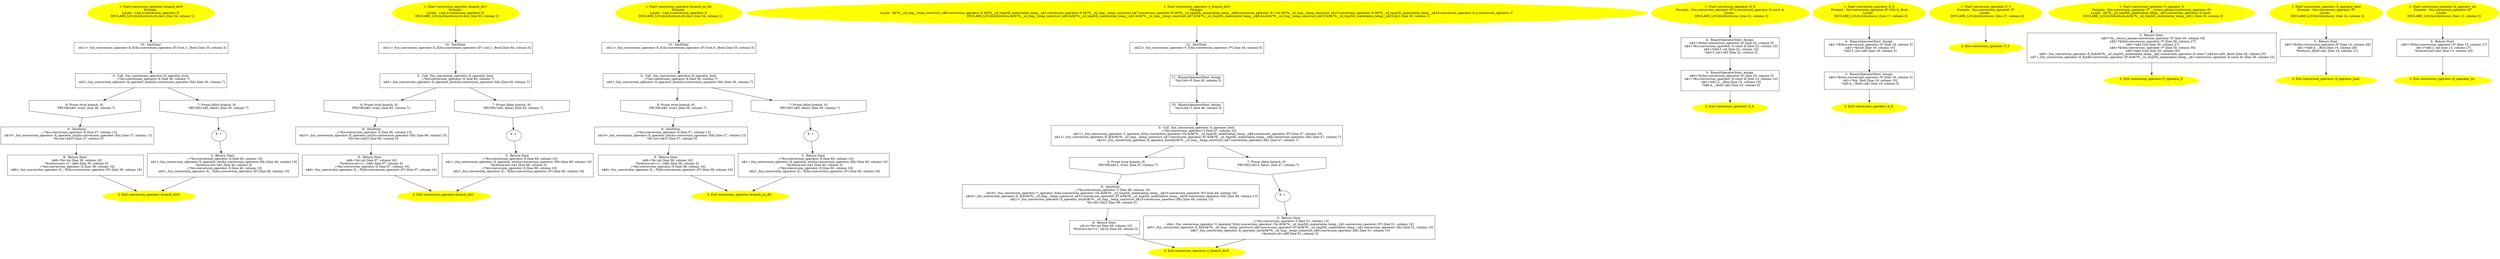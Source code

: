 /* @generated */
digraph cfg {
"branch_div0#conversion_operator#6762751670974669482.0ad6ec49c1dc8988836c6e44e9d2b402_1" [label="1: Start conversion_operator::branch_div0\nFormals: \nLocals:  v:int x:conversion_operator::X \n   DECLARE_LOCALS(&return,&v,&x); [line 34, column 1]\n " color=yellow style=filled]
	

	 "branch_div0#conversion_operator#6762751670974669482.0ad6ec49c1dc8988836c6e44e9d2b402_1" -> "branch_div0#conversion_operator#6762751670974669482.0ad6ec49c1dc8988836c6e44e9d2b402_10" ;
"branch_div0#conversion_operator#6762751670974669482.0ad6ec49c1dc8988836c6e44e9d2b402_2" [label="2: Exit conversion_operator::branch_div0 \n  " color=yellow style=filled]
	

"branch_div0#conversion_operator#6762751670974669482.0ad6ec49c1dc8988836c6e44e9d2b402_3" [label="3:  Return Stmt \n   _=*&x:conversion_operator::X [line 40, column 10]\n  n$1=_fun_conversion_operator::X_operator_int(&x:conversion_operator::X&) [line 40, column 10]\n  *&return:int=n$1 [line 40, column 3]\n  _=*&x:conversion_operator::X [line 40, column 10]\n  n$3=_fun_conversion_operator::X_~X(&x:conversion_operator::X*) [line 40, column 10]\n " shape="box"]
	

	 "branch_div0#conversion_operator#6762751670974669482.0ad6ec49c1dc8988836c6e44e9d2b402_3" -> "branch_div0#conversion_operator#6762751670974669482.0ad6ec49c1dc8988836c6e44e9d2b402_2" ;
"branch_div0#conversion_operator#6762751670974669482.0ad6ec49c1dc8988836c6e44e9d2b402_4" [label="4: + \n  " ]
	

	 "branch_div0#conversion_operator#6762751670974669482.0ad6ec49c1dc8988836c6e44e9d2b402_4" -> "branch_div0#conversion_operator#6762751670974669482.0ad6ec49c1dc8988836c6e44e9d2b402_3" ;
"branch_div0#conversion_operator#6762751670974669482.0ad6ec49c1dc8988836c6e44e9d2b402_5" [label="5:  Call _fun_conversion_operator::X_operator_bool \n   _=*&x:conversion_operator::X [line 36, column 7]\n  n$5=_fun_conversion_operator::X_operator_bool(&x:conversion_operator::X&) [line 36, column 7]\n " shape="box"]
	

	 "branch_div0#conversion_operator#6762751670974669482.0ad6ec49c1dc8988836c6e44e9d2b402_5" -> "branch_div0#conversion_operator#6762751670974669482.0ad6ec49c1dc8988836c6e44e9d2b402_6" ;
	 "branch_div0#conversion_operator#6762751670974669482.0ad6ec49c1dc8988836c6e44e9d2b402_5" -> "branch_div0#conversion_operator#6762751670974669482.0ad6ec49c1dc8988836c6e44e9d2b402_7" ;
"branch_div0#conversion_operator#6762751670974669482.0ad6ec49c1dc8988836c6e44e9d2b402_6" [label="6: Prune (true branch, if) \n   PRUNE(n$5, true); [line 36, column 7]\n " shape="invhouse"]
	

	 "branch_div0#conversion_operator#6762751670974669482.0ad6ec49c1dc8988836c6e44e9d2b402_6" -> "branch_div0#conversion_operator#6762751670974669482.0ad6ec49c1dc8988836c6e44e9d2b402_9" ;
"branch_div0#conversion_operator#6762751670974669482.0ad6ec49c1dc8988836c6e44e9d2b402_7" [label="7: Prune (false branch, if) \n   PRUNE(!n$5, false); [line 36, column 7]\n " shape="invhouse"]
	

	 "branch_div0#conversion_operator#6762751670974669482.0ad6ec49c1dc8988836c6e44e9d2b402_7" -> "branch_div0#conversion_operator#6762751670974669482.0ad6ec49c1dc8988836c6e44e9d2b402_4" ;
"branch_div0#conversion_operator#6762751670974669482.0ad6ec49c1dc8988836c6e44e9d2b402_8" [label="8:  Return Stmt \n   n$6=*&v:int [line 38, column 16]\n  *&return:int=(1 / n$6) [line 38, column 5]\n  _=*&x:conversion_operator::X [line 38, column 16]\n  n$8=_fun_conversion_operator::X_~X(&x:conversion_operator::X*) [line 38, column 16]\n " shape="box"]
	

	 "branch_div0#conversion_operator#6762751670974669482.0ad6ec49c1dc8988836c6e44e9d2b402_8" -> "branch_div0#conversion_operator#6762751670974669482.0ad6ec49c1dc8988836c6e44e9d2b402_2" ;
"branch_div0#conversion_operator#6762751670974669482.0ad6ec49c1dc8988836c6e44e9d2b402_9" [label="9:  DeclStmt \n   _=*&x:conversion_operator::X [line 37, column 13]\n  n$10=_fun_conversion_operator::X_operator_int(&x:conversion_operator::X&) [line 37, column 13]\n  *&v:int=n$10 [line 37, column 5]\n " shape="box"]
	

	 "branch_div0#conversion_operator#6762751670974669482.0ad6ec49c1dc8988836c6e44e9d2b402_9" -> "branch_div0#conversion_operator#6762751670974669482.0ad6ec49c1dc8988836c6e44e9d2b402_8" ;
"branch_div0#conversion_operator#6762751670974669482.0ad6ec49c1dc8988836c6e44e9d2b402_10" [label="10:  DeclStmt \n   n$11=_fun_conversion_operator::X_X(&x:conversion_operator::X*,0:int,1:_Bool) [line 35, column 5]\n " shape="box"]
	

	 "branch_div0#conversion_operator#6762751670974669482.0ad6ec49c1dc8988836c6e44e9d2b402_10" -> "branch_div0#conversion_operator#6762751670974669482.0ad6ec49c1dc8988836c6e44e9d2b402_5" ;
"branch_div1#conversion_operator#6025807300888085665.f3ee34cea9ff5d10407119d4b377adc2_1" [label="1: Start conversion_operator::branch_div1\nFormals: \nLocals:  v:int x:conversion_operator::X \n   DECLARE_LOCALS(&return,&v,&x); [line 63, column 1]\n " color=yellow style=filled]
	

	 "branch_div1#conversion_operator#6025807300888085665.f3ee34cea9ff5d10407119d4b377adc2_1" -> "branch_div1#conversion_operator#6025807300888085665.f3ee34cea9ff5d10407119d4b377adc2_10" ;
"branch_div1#conversion_operator#6025807300888085665.f3ee34cea9ff5d10407119d4b377adc2_2" [label="2: Exit conversion_operator::branch_div1 \n  " color=yellow style=filled]
	

"branch_div1#conversion_operator#6025807300888085665.f3ee34cea9ff5d10407119d4b377adc2_3" [label="3:  Return Stmt \n   _=*&x:conversion_operator::X [line 69, column 10]\n  n$1=_fun_conversion_operator::X_operator_int(&x:conversion_operator::X&) [line 69, column 10]\n  *&return:int=n$1 [line 69, column 3]\n  _=*&x:conversion_operator::X [line 69, column 10]\n  n$3=_fun_conversion_operator::X_~X(&x:conversion_operator::X*) [line 69, column 10]\n " shape="box"]
	

	 "branch_div1#conversion_operator#6025807300888085665.f3ee34cea9ff5d10407119d4b377adc2_3" -> "branch_div1#conversion_operator#6025807300888085665.f3ee34cea9ff5d10407119d4b377adc2_2" ;
"branch_div1#conversion_operator#6025807300888085665.f3ee34cea9ff5d10407119d4b377adc2_4" [label="4: + \n  " ]
	

	 "branch_div1#conversion_operator#6025807300888085665.f3ee34cea9ff5d10407119d4b377adc2_4" -> "branch_div1#conversion_operator#6025807300888085665.f3ee34cea9ff5d10407119d4b377adc2_3" ;
"branch_div1#conversion_operator#6025807300888085665.f3ee34cea9ff5d10407119d4b377adc2_5" [label="5:  Call _fun_conversion_operator::X_operator_bool \n   _=*&x:conversion_operator::X [line 65, column 7]\n  n$5=_fun_conversion_operator::X_operator_bool(&x:conversion_operator::X&) [line 65, column 7]\n " shape="box"]
	

	 "branch_div1#conversion_operator#6025807300888085665.f3ee34cea9ff5d10407119d4b377adc2_5" -> "branch_div1#conversion_operator#6025807300888085665.f3ee34cea9ff5d10407119d4b377adc2_6" ;
	 "branch_div1#conversion_operator#6025807300888085665.f3ee34cea9ff5d10407119d4b377adc2_5" -> "branch_div1#conversion_operator#6025807300888085665.f3ee34cea9ff5d10407119d4b377adc2_7" ;
"branch_div1#conversion_operator#6025807300888085665.f3ee34cea9ff5d10407119d4b377adc2_6" [label="6: Prune (true branch, if) \n   PRUNE(n$5, true); [line 65, column 7]\n " shape="invhouse"]
	

	 "branch_div1#conversion_operator#6025807300888085665.f3ee34cea9ff5d10407119d4b377adc2_6" -> "branch_div1#conversion_operator#6025807300888085665.f3ee34cea9ff5d10407119d4b377adc2_9" ;
"branch_div1#conversion_operator#6025807300888085665.f3ee34cea9ff5d10407119d4b377adc2_7" [label="7: Prune (false branch, if) \n   PRUNE(!n$5, false); [line 65, column 7]\n " shape="invhouse"]
	

	 "branch_div1#conversion_operator#6025807300888085665.f3ee34cea9ff5d10407119d4b377adc2_7" -> "branch_div1#conversion_operator#6025807300888085665.f3ee34cea9ff5d10407119d4b377adc2_4" ;
"branch_div1#conversion_operator#6025807300888085665.f3ee34cea9ff5d10407119d4b377adc2_8" [label="8:  Return Stmt \n   n$6=*&v:int [line 67, column 16]\n  *&return:int=(1 / n$6) [line 67, column 5]\n  _=*&x:conversion_operator::X [line 67, column 16]\n  n$8=_fun_conversion_operator::X_~X(&x:conversion_operator::X*) [line 67, column 16]\n " shape="box"]
	

	 "branch_div1#conversion_operator#6025807300888085665.f3ee34cea9ff5d10407119d4b377adc2_8" -> "branch_div1#conversion_operator#6025807300888085665.f3ee34cea9ff5d10407119d4b377adc2_2" ;
"branch_div1#conversion_operator#6025807300888085665.f3ee34cea9ff5d10407119d4b377adc2_9" [label="9:  DeclStmt \n   _=*&x:conversion_operator::X [line 66, column 13]\n  n$10=_fun_conversion_operator::X_operator_int(&x:conversion_operator::X&) [line 66, column 13]\n  *&v:int=n$10 [line 66, column 5]\n " shape="box"]
	

	 "branch_div1#conversion_operator#6025807300888085665.f3ee34cea9ff5d10407119d4b377adc2_9" -> "branch_div1#conversion_operator#6025807300888085665.f3ee34cea9ff5d10407119d4b377adc2_8" ;
"branch_div1#conversion_operator#6025807300888085665.f3ee34cea9ff5d10407119d4b377adc2_10" [label="10:  DeclStmt \n   n$11=_fun_conversion_operator::X_X(&x:conversion_operator::X*,1:int,1:_Bool) [line 64, column 5]\n " shape="box"]
	

	 "branch_div1#conversion_operator#6025807300888085665.f3ee34cea9ff5d10407119d4b377adc2_10" -> "branch_div1#conversion_operator#6025807300888085665.f3ee34cea9ff5d10407119d4b377adc2_5" ;
"branch_no_div#conversion_operator#18429458682592639842.4c7cf0cc20989fd2ea431840e11b2521_1" [label="1: Start conversion_operator::branch_no_div\nFormals: \nLocals:  v:int x:conversion_operator::X \n   DECLARE_LOCALS(&return,&v,&x); [line 54, column 1]\n " color=yellow style=filled]
	

	 "branch_no_div#conversion_operator#18429458682592639842.4c7cf0cc20989fd2ea431840e11b2521_1" -> "branch_no_div#conversion_operator#18429458682592639842.4c7cf0cc20989fd2ea431840e11b2521_10" ;
"branch_no_div#conversion_operator#18429458682592639842.4c7cf0cc20989fd2ea431840e11b2521_2" [label="2: Exit conversion_operator::branch_no_div \n  " color=yellow style=filled]
	

"branch_no_div#conversion_operator#18429458682592639842.4c7cf0cc20989fd2ea431840e11b2521_3" [label="3:  Return Stmt \n   _=*&x:conversion_operator::X [line 60, column 10]\n  n$1=_fun_conversion_operator::X_operator_int(&x:conversion_operator::X&) [line 60, column 10]\n  *&return:int=n$1 [line 60, column 3]\n  _=*&x:conversion_operator::X [line 60, column 10]\n  n$3=_fun_conversion_operator::X_~X(&x:conversion_operator::X*) [line 60, column 10]\n " shape="box"]
	

	 "branch_no_div#conversion_operator#18429458682592639842.4c7cf0cc20989fd2ea431840e11b2521_3" -> "branch_no_div#conversion_operator#18429458682592639842.4c7cf0cc20989fd2ea431840e11b2521_2" ;
"branch_no_div#conversion_operator#18429458682592639842.4c7cf0cc20989fd2ea431840e11b2521_4" [label="4: + \n  " ]
	

	 "branch_no_div#conversion_operator#18429458682592639842.4c7cf0cc20989fd2ea431840e11b2521_4" -> "branch_no_div#conversion_operator#18429458682592639842.4c7cf0cc20989fd2ea431840e11b2521_3" ;
"branch_no_div#conversion_operator#18429458682592639842.4c7cf0cc20989fd2ea431840e11b2521_5" [label="5:  Call _fun_conversion_operator::X_operator_bool \n   _=*&x:conversion_operator::X [line 56, column 7]\n  n$5=_fun_conversion_operator::X_operator_bool(&x:conversion_operator::X&) [line 56, column 7]\n " shape="box"]
	

	 "branch_no_div#conversion_operator#18429458682592639842.4c7cf0cc20989fd2ea431840e11b2521_5" -> "branch_no_div#conversion_operator#18429458682592639842.4c7cf0cc20989fd2ea431840e11b2521_6" ;
	 "branch_no_div#conversion_operator#18429458682592639842.4c7cf0cc20989fd2ea431840e11b2521_5" -> "branch_no_div#conversion_operator#18429458682592639842.4c7cf0cc20989fd2ea431840e11b2521_7" ;
"branch_no_div#conversion_operator#18429458682592639842.4c7cf0cc20989fd2ea431840e11b2521_6" [label="6: Prune (true branch, if) \n   PRUNE(n$5, true); [line 56, column 7]\n " shape="invhouse"]
	

	 "branch_no_div#conversion_operator#18429458682592639842.4c7cf0cc20989fd2ea431840e11b2521_6" -> "branch_no_div#conversion_operator#18429458682592639842.4c7cf0cc20989fd2ea431840e11b2521_9" ;
"branch_no_div#conversion_operator#18429458682592639842.4c7cf0cc20989fd2ea431840e11b2521_7" [label="7: Prune (false branch, if) \n   PRUNE(!n$5, false); [line 56, column 7]\n " shape="invhouse"]
	

	 "branch_no_div#conversion_operator#18429458682592639842.4c7cf0cc20989fd2ea431840e11b2521_7" -> "branch_no_div#conversion_operator#18429458682592639842.4c7cf0cc20989fd2ea431840e11b2521_4" ;
"branch_no_div#conversion_operator#18429458682592639842.4c7cf0cc20989fd2ea431840e11b2521_8" [label="8:  Return Stmt \n   n$6=*&v:int [line 58, column 16]\n  *&return:int=(1 / n$6) [line 58, column 5]\n  _=*&x:conversion_operator::X [line 58, column 16]\n  n$8=_fun_conversion_operator::X_~X(&x:conversion_operator::X*) [line 58, column 16]\n " shape="box"]
	

	 "branch_no_div#conversion_operator#18429458682592639842.4c7cf0cc20989fd2ea431840e11b2521_8" -> "branch_no_div#conversion_operator#18429458682592639842.4c7cf0cc20989fd2ea431840e11b2521_2" ;
"branch_no_div#conversion_operator#18429458682592639842.4c7cf0cc20989fd2ea431840e11b2521_9" [label="9:  DeclStmt \n   _=*&x:conversion_operator::X [line 57, column 13]\n  n$10=_fun_conversion_operator::X_operator_int(&x:conversion_operator::X&) [line 57, column 13]\n  *&v:int=n$10 [line 57, column 5]\n " shape="box"]
	

	 "branch_no_div#conversion_operator#18429458682592639842.4c7cf0cc20989fd2ea431840e11b2521_9" -> "branch_no_div#conversion_operator#18429458682592639842.4c7cf0cc20989fd2ea431840e11b2521_8" ;
"branch_no_div#conversion_operator#18429458682592639842.4c7cf0cc20989fd2ea431840e11b2521_10" [label="10:  DeclStmt \n   n$11=_fun_conversion_operator::X_X(&x:conversion_operator::X*,0:int,0:_Bool) [line 55, column 5]\n " shape="box"]
	

	 "branch_no_div#conversion_operator#18429458682592639842.4c7cf0cc20989fd2ea431840e11b2521_10" -> "branch_no_div#conversion_operator#18429458682592639842.4c7cf0cc20989fd2ea431840e11b2521_5" ;
"y_branch_div0#conversion_operator#7606471872775172252.4a93f184f35976e9e7dc6663bc4d47a2_1" [label="1: Start conversion_operator::y_branch_div0\nFormals: \nLocals:  0$?%__sil_tmp__temp_construct_n$0:conversion_operator::X 0$?%__sil_tmpSIL_materialize_temp__n$1:conversion_operator::X 0$?%__sil_tmp__temp_construct_n$7:conversion_operator::X 0$?%__sil_tmpSIL_materialize_temp__n$8:conversion_operator::X v:int 0$?%__sil_tmp__temp_construct_n$15:conversion_operator::X 0$?%__sil_tmpSIL_materialize_temp__n$16:conversion_operator::X y:conversion_operator::Y \n   DECLARE_LOCALS(&return,&0$?%__sil_tmp__temp_construct_n$0,&0$?%__sil_tmpSIL_materialize_temp__n$1,&0$?%__sil_tmp__temp_construct_n$7,&0$?%__sil_tmpSIL_materialize_temp__n$8,&v,&0$?%__sil_tmp__temp_construct_n$15,&0$?%__sil_tmpSIL_materialize_temp__n$16,&y); [line 43, column 1]\n " color=yellow style=filled]
	

	 "y_branch_div0#conversion_operator#7606471872775172252.4a93f184f35976e9e7dc6663bc4d47a2_1" -> "y_branch_div0#conversion_operator#7606471872775172252.4a93f184f35976e9e7dc6663bc4d47a2_12" ;
"y_branch_div0#conversion_operator#7606471872775172252.4a93f184f35976e9e7dc6663bc4d47a2_2" [label="2: Exit conversion_operator::y_branch_div0 \n  " color=yellow style=filled]
	

"y_branch_div0#conversion_operator#7606471872775172252.4a93f184f35976e9e7dc6663bc4d47a2_3" [label="3:  Return Stmt \n   _=*&y:conversion_operator::Y [line 51, column 13]\n  n$4=_fun_conversion_operator::Y_operator_X(&y:conversion_operator::Y&,&0$?%__sil_tmpSIL_materialize_temp__n$1:conversion_operator::X*) [line 51, column 13]\n  n$5=_fun_conversion_operator::X_X(&0$?%__sil_tmp__temp_construct_n$0:conversion_operator::X*,&0$?%__sil_tmpSIL_materialize_temp__n$1:conversion_operator::X&) [line 51, column 10]\n  n$6=_fun_conversion_operator::X_operator_int(&0$?%__sil_tmp__temp_construct_n$0:conversion_operator::X&) [line 51, column 10]\n  *&return:int=n$6 [line 51, column 3]\n " shape="box"]
	

	 "y_branch_div0#conversion_operator#7606471872775172252.4a93f184f35976e9e7dc6663bc4d47a2_3" -> "y_branch_div0#conversion_operator#7606471872775172252.4a93f184f35976e9e7dc6663bc4d47a2_2" ;
"y_branch_div0#conversion_operator#7606471872775172252.4a93f184f35976e9e7dc6663bc4d47a2_4" [label="4: + \n  " ]
	

	 "y_branch_div0#conversion_operator#7606471872775172252.4a93f184f35976e9e7dc6663bc4d47a2_4" -> "y_branch_div0#conversion_operator#7606471872775172252.4a93f184f35976e9e7dc6663bc4d47a2_3" ;
"y_branch_div0#conversion_operator#7606471872775172252.4a93f184f35976e9e7dc6663bc4d47a2_5" [label="5:  Call _fun_conversion_operator::X_operator_bool \n   _=*&y:conversion_operator::Y [line 47, column 10]\n  n$11=_fun_conversion_operator::Y_operator_X(&y:conversion_operator::Y&,&0$?%__sil_tmpSIL_materialize_temp__n$8:conversion_operator::X*) [line 47, column 10]\n  n$12=_fun_conversion_operator::X_X(&0$?%__sil_tmp__temp_construct_n$7:conversion_operator::X*,&0$?%__sil_tmpSIL_materialize_temp__n$8:conversion_operator::X&) [line 47, column 7]\n  n$13=_fun_conversion_operator::X_operator_bool(&0$?%__sil_tmp__temp_construct_n$7:conversion_operator::X&) [line 47, column 7]\n " shape="box"]
	

	 "y_branch_div0#conversion_operator#7606471872775172252.4a93f184f35976e9e7dc6663bc4d47a2_5" -> "y_branch_div0#conversion_operator#7606471872775172252.4a93f184f35976e9e7dc6663bc4d47a2_6" ;
	 "y_branch_div0#conversion_operator#7606471872775172252.4a93f184f35976e9e7dc6663bc4d47a2_5" -> "y_branch_div0#conversion_operator#7606471872775172252.4a93f184f35976e9e7dc6663bc4d47a2_7" ;
"y_branch_div0#conversion_operator#7606471872775172252.4a93f184f35976e9e7dc6663bc4d47a2_6" [label="6: Prune (true branch, if) \n   PRUNE(n$13, true); [line 47, column 7]\n " shape="invhouse"]
	

	 "y_branch_div0#conversion_operator#7606471872775172252.4a93f184f35976e9e7dc6663bc4d47a2_6" -> "y_branch_div0#conversion_operator#7606471872775172252.4a93f184f35976e9e7dc6663bc4d47a2_9" ;
"y_branch_div0#conversion_operator#7606471872775172252.4a93f184f35976e9e7dc6663bc4d47a2_7" [label="7: Prune (false branch, if) \n   PRUNE(!n$13, false); [line 47, column 7]\n " shape="invhouse"]
	

	 "y_branch_div0#conversion_operator#7606471872775172252.4a93f184f35976e9e7dc6663bc4d47a2_7" -> "y_branch_div0#conversion_operator#7606471872775172252.4a93f184f35976e9e7dc6663bc4d47a2_4" ;
"y_branch_div0#conversion_operator#7606471872775172252.4a93f184f35976e9e7dc6663bc4d47a2_8" [label="8:  Return Stmt \n   n$14=*&v:int [line 49, column 16]\n  *&return:int=(1 / n$14) [line 49, column 5]\n " shape="box"]
	

	 "y_branch_div0#conversion_operator#7606471872775172252.4a93f184f35976e9e7dc6663bc4d47a2_8" -> "y_branch_div0#conversion_operator#7606471872775172252.4a93f184f35976e9e7dc6663bc4d47a2_2" ;
"y_branch_div0#conversion_operator#7606471872775172252.4a93f184f35976e9e7dc6663bc4d47a2_9" [label="9:  DeclStmt \n   _=*&y:conversion_operator::Y [line 48, column 16]\n  n$19=_fun_conversion_operator::Y_operator_X(&y:conversion_operator::Y&,&0$?%__sil_tmpSIL_materialize_temp__n$16:conversion_operator::X*) [line 48, column 16]\n  n$20=_fun_conversion_operator::X_X(&0$?%__sil_tmp__temp_construct_n$15:conversion_operator::X*,&0$?%__sil_tmpSIL_materialize_temp__n$16:conversion_operator::X&) [line 48, column 13]\n  n$21=_fun_conversion_operator::X_operator_int(&0$?%__sil_tmp__temp_construct_n$15:conversion_operator::X&) [line 48, column 13]\n  *&v:int=n$21 [line 48, column 5]\n " shape="box"]
	

	 "y_branch_div0#conversion_operator#7606471872775172252.4a93f184f35976e9e7dc6663bc4d47a2_9" -> "y_branch_div0#conversion_operator#7606471872775172252.4a93f184f35976e9e7dc6663bc4d47a2_8" ;
"y_branch_div0#conversion_operator#7606471872775172252.4a93f184f35976e9e7dc6663bc4d47a2_10" [label="10:  BinaryOperatorStmt: Assign \n   *&y.b:int=1 [line 46, column 3]\n " shape="box"]
	

	 "y_branch_div0#conversion_operator#7606471872775172252.4a93f184f35976e9e7dc6663bc4d47a2_10" -> "y_branch_div0#conversion_operator#7606471872775172252.4a93f184f35976e9e7dc6663bc4d47a2_5" ;
"y_branch_div0#conversion_operator#7606471872775172252.4a93f184f35976e9e7dc6663bc4d47a2_11" [label="11:  BinaryOperatorStmt: Assign \n   *&y.f:int=0 [line 45, column 3]\n " shape="box"]
	

	 "y_branch_div0#conversion_operator#7606471872775172252.4a93f184f35976e9e7dc6663bc4d47a2_11" -> "y_branch_div0#conversion_operator#7606471872775172252.4a93f184f35976e9e7dc6663bc4d47a2_10" ;
"y_branch_div0#conversion_operator#7606471872775172252.4a93f184f35976e9e7dc6663bc4d47a2_12" [label="12:  DeclStmt \n   n$22=_fun_conversion_operator::Y_Y(&y:conversion_operator::Y*) [line 44, column 5]\n " shape="box"]
	

	 "y_branch_div0#conversion_operator#7606471872775172252.4a93f184f35976e9e7dc6663bc4d47a2_12" -> "y_branch_div0#conversion_operator#7606471872775172252.4a93f184f35976e9e7dc6663bc4d47a2_11" ;
"X#X#conversion_operator#{10042806963993343440}.3443e3517905e53c0b3c27c57963d3c9_1" [label="1: Start conversion_operator::X_X\nFormals:  this:conversion_operator::X* x:conversion_operator::X const &\nLocals:  \n   DECLARE_LOCALS(&return); [line 21, column 3]\n " color=yellow style=filled]
	

	 "X#X#conversion_operator#{10042806963993343440}.3443e3517905e53c0b3c27c57963d3c9_1" -> "X#X#conversion_operator#{10042806963993343440}.3443e3517905e53c0b3c27c57963d3c9_4" ;
"X#X#conversion_operator#{10042806963993343440}.3443e3517905e53c0b3c27c57963d3c9_2" [label="2: Exit conversion_operator::X_X \n  " color=yellow style=filled]
	

"X#X#conversion_operator#{10042806963993343440}.3443e3517905e53c0b3c27c57963d3c9_3" [label="3:  BinaryOperatorStmt: Assign \n   n$0=*&this:conversion_operator::X* [line 23, column 5]\n  n$1=*&x:conversion_operator::X const & [line 23, column 10]\n  n$2=*n$1.b_:_Bool [line 23, column 10]\n  *n$0.b_:_Bool=n$2 [line 23, column 5]\n " shape="box"]
	

	 "X#X#conversion_operator#{10042806963993343440}.3443e3517905e53c0b3c27c57963d3c9_3" -> "X#X#conversion_operator#{10042806963993343440}.3443e3517905e53c0b3c27c57963d3c9_2" ;
"X#X#conversion_operator#{10042806963993343440}.3443e3517905e53c0b3c27c57963d3c9_4" [label="4:  BinaryOperatorStmt: Assign \n   n$3=*&this:conversion_operator::X* [line 22, column 5]\n  n$4=*&x:conversion_operator::X const & [line 22, column 10]\n  n$5=*n$4.f_:int [line 22, column 10]\n  *n$3.f_:int=n$5 [line 22, column 5]\n " shape="box"]
	

	 "X#X#conversion_operator#{10042806963993343440}.3443e3517905e53c0b3c27c57963d3c9_4" -> "X#X#conversion_operator#{10042806963993343440}.3443e3517905e53c0b3c27c57963d3c9_3" ;
"X#X#conversion_operator#{3369558305026158368}.bef059c92c6377f62516e101c1177cad_1" [label="1: Start conversion_operator::X_X\nFormals:  this:conversion_operator::X* f:int b:_Bool\nLocals:  \n   DECLARE_LOCALS(&return); [line 17, column 3]\n " color=yellow style=filled]
	

	 "X#X#conversion_operator#{3369558305026158368}.bef059c92c6377f62516e101c1177cad_1" -> "X#X#conversion_operator#{3369558305026158368}.bef059c92c6377f62516e101c1177cad_4" ;
"X#X#conversion_operator#{3369558305026158368}.bef059c92c6377f62516e101c1177cad_2" [label="2: Exit conversion_operator::X_X \n  " color=yellow style=filled]
	

"X#X#conversion_operator#{3369558305026158368}.bef059c92c6377f62516e101c1177cad_3" [label="3:  BinaryOperatorStmt: Assign \n   n$0=*&this:conversion_operator::X* [line 19, column 5]\n  n$1=*&b:_Bool [line 19, column 10]\n  *n$0.b_:_Bool=n$1 [line 19, column 5]\n " shape="box"]
	

	 "X#X#conversion_operator#{3369558305026158368}.bef059c92c6377f62516e101c1177cad_3" -> "X#X#conversion_operator#{3369558305026158368}.bef059c92c6377f62516e101c1177cad_2" ;
"X#X#conversion_operator#{3369558305026158368}.bef059c92c6377f62516e101c1177cad_4" [label="4:  BinaryOperatorStmt: Assign \n   n$2=*&this:conversion_operator::X* [line 18, column 5]\n  n$3=*&f:int [line 18, column 10]\n  *n$2.f_:int=n$3 [line 18, column 5]\n " shape="box"]
	

	 "X#X#conversion_operator#{3369558305026158368}.bef059c92c6377f62516e101c1177cad_4" -> "X#X#conversion_operator#{3369558305026158368}.bef059c92c6377f62516e101c1177cad_3" ;
"Y#Y#conversion_operator#{2209317117193064868}.b5b04122b8822499b024fd96b2c79e26_1" [label="1: Start conversion_operator::Y_Y\nFormals:  this:conversion_operator::Y*\nLocals:  \n   DECLARE_LOCALS(&return); [line 27, column 8]\n " color=yellow style=filled]
	

	 "Y#Y#conversion_operator#{2209317117193064868}.b5b04122b8822499b024fd96b2c79e26_1" -> "Y#Y#conversion_operator#{2209317117193064868}.b5b04122b8822499b024fd96b2c79e26_2" ;
"Y#Y#conversion_operator#{2209317117193064868}.b5b04122b8822499b024fd96b2c79e26_2" [label="2: Exit conversion_operator::Y_Y \n  " color=yellow style=filled]
	

"operator_X#Y#conversion_operator#(9875474444891926125).7f70b2cd003a12c6c9b239bf43d976ea_1" [label="1: Start conversion_operator::Y_operator_X\nFormals:  this:conversion_operator::Y* __return_param:conversion_operator::X*\nLocals:  0$?%__sil_tmpSIL_materialize_temp__n$1:conversion_operator::X const  \n   DECLARE_LOCALS(&return,&0$?%__sil_tmpSIL_materialize_temp__n$1); [line 29, column 3]\n " color=yellow style=filled]
	

	 "operator_X#Y#conversion_operator#(9875474444891926125).7f70b2cd003a12c6c9b239bf43d976ea_1" -> "operator_X#Y#conversion_operator#(9875474444891926125).7f70b2cd003a12c6c9b239bf43d976ea_3" ;
"operator_X#Y#conversion_operator#(9875474444891926125).7f70b2cd003a12c6c9b239bf43d976ea_2" [label="2: Exit conversion_operator::Y_operator_X \n  " color=yellow style=filled]
	

"operator_X#Y#conversion_operator#(9875474444891926125).7f70b2cd003a12c6c9b239bf43d976ea_3" [label="3:  Return Stmt \n   n$0=*&__return_param:conversion_operator::X* [line 29, column 18]\n  n$2=*&this:conversion_operator::Y* [line 29, column 27]\n  n$3=*n$2.f:int [line 29, column 27]\n  n$4=*&this:conversion_operator::Y* [line 29, column 30]\n  n$5=*n$4.b:int [line 29, column 30]\n  n$6=_fun_conversion_operator::X_X(&0$?%__sil_tmpSIL_materialize_temp__n$1:conversion_operator::X const *,n$3:int,n$5:_Bool) [line 29, column 25]\n  n$7=_fun_conversion_operator::X_X(n$0:conversion_operator::X*,&0$?%__sil_tmpSIL_materialize_temp__n$1:conversion_operator::X const &) [line 29, column 25]\n " shape="box"]
	

	 "operator_X#Y#conversion_operator#(9875474444891926125).7f70b2cd003a12c6c9b239bf43d976ea_3" -> "operator_X#Y#conversion_operator#(9875474444891926125).7f70b2cd003a12c6c9b239bf43d976ea_2" ;
"operator_bool#X#conversion_operator#(8462049473072140514).68eca81e12b5c1864b348d6f60158ae6_1" [label="1: Start conversion_operator::X_operator_bool\nFormals:  this:conversion_operator::X*\nLocals:  \n   DECLARE_LOCALS(&return); [line 14, column 3]\n " color=yellow style=filled]
	

	 "operator_bool#X#conversion_operator#(8462049473072140514).68eca81e12b5c1864b348d6f60158ae6_1" -> "operator_bool#X#conversion_operator#(8462049473072140514).68eca81e12b5c1864b348d6f60158ae6_3" ;
"operator_bool#X#conversion_operator#(8462049473072140514).68eca81e12b5c1864b348d6f60158ae6_2" [label="2: Exit conversion_operator::X_operator_bool \n  " color=yellow style=filled]
	

"operator_bool#X#conversion_operator#(8462049473072140514).68eca81e12b5c1864b348d6f60158ae6_3" [label="3:  Return Stmt \n   n$0=*&this:conversion_operator::X* [line 14, column 28]\n  n$1=*n$0.b_:_Bool [line 14, column 28]\n  *&return:_Bool=n$1 [line 14, column 21]\n " shape="box"]
	

	 "operator_bool#X#conversion_operator#(8462049473072140514).68eca81e12b5c1864b348d6f60158ae6_3" -> "operator_bool#X#conversion_operator#(8462049473072140514).68eca81e12b5c1864b348d6f60158ae6_2" ;
"operator_int#X#conversion_operator#(11584960464019118495).bbe1ab264905e56e75a1b45ae475ffe0_1" [label="1: Start conversion_operator::X_operator_int\nFormals:  this:conversion_operator::X*\nLocals:  \n   DECLARE_LOCALS(&return); [line 13, column 3]\n " color=yellow style=filled]
	

	 "operator_int#X#conversion_operator#(11584960464019118495).bbe1ab264905e56e75a1b45ae475ffe0_1" -> "operator_int#X#conversion_operator#(11584960464019118495).bbe1ab264905e56e75a1b45ae475ffe0_3" ;
"operator_int#X#conversion_operator#(11584960464019118495).bbe1ab264905e56e75a1b45ae475ffe0_2" [label="2: Exit conversion_operator::X_operator_int \n  " color=yellow style=filled]
	

"operator_int#X#conversion_operator#(11584960464019118495).bbe1ab264905e56e75a1b45ae475ffe0_3" [label="3:  Return Stmt \n   n$0=*&this:conversion_operator::X* [line 13, column 27]\n  n$1=*n$0.f_:int [line 13, column 27]\n  *&return:int=n$1 [line 13, column 20]\n " shape="box"]
	

	 "operator_int#X#conversion_operator#(11584960464019118495).bbe1ab264905e56e75a1b45ae475ffe0_3" -> "operator_int#X#conversion_operator#(11584960464019118495).bbe1ab264905e56e75a1b45ae475ffe0_2" ;
}
